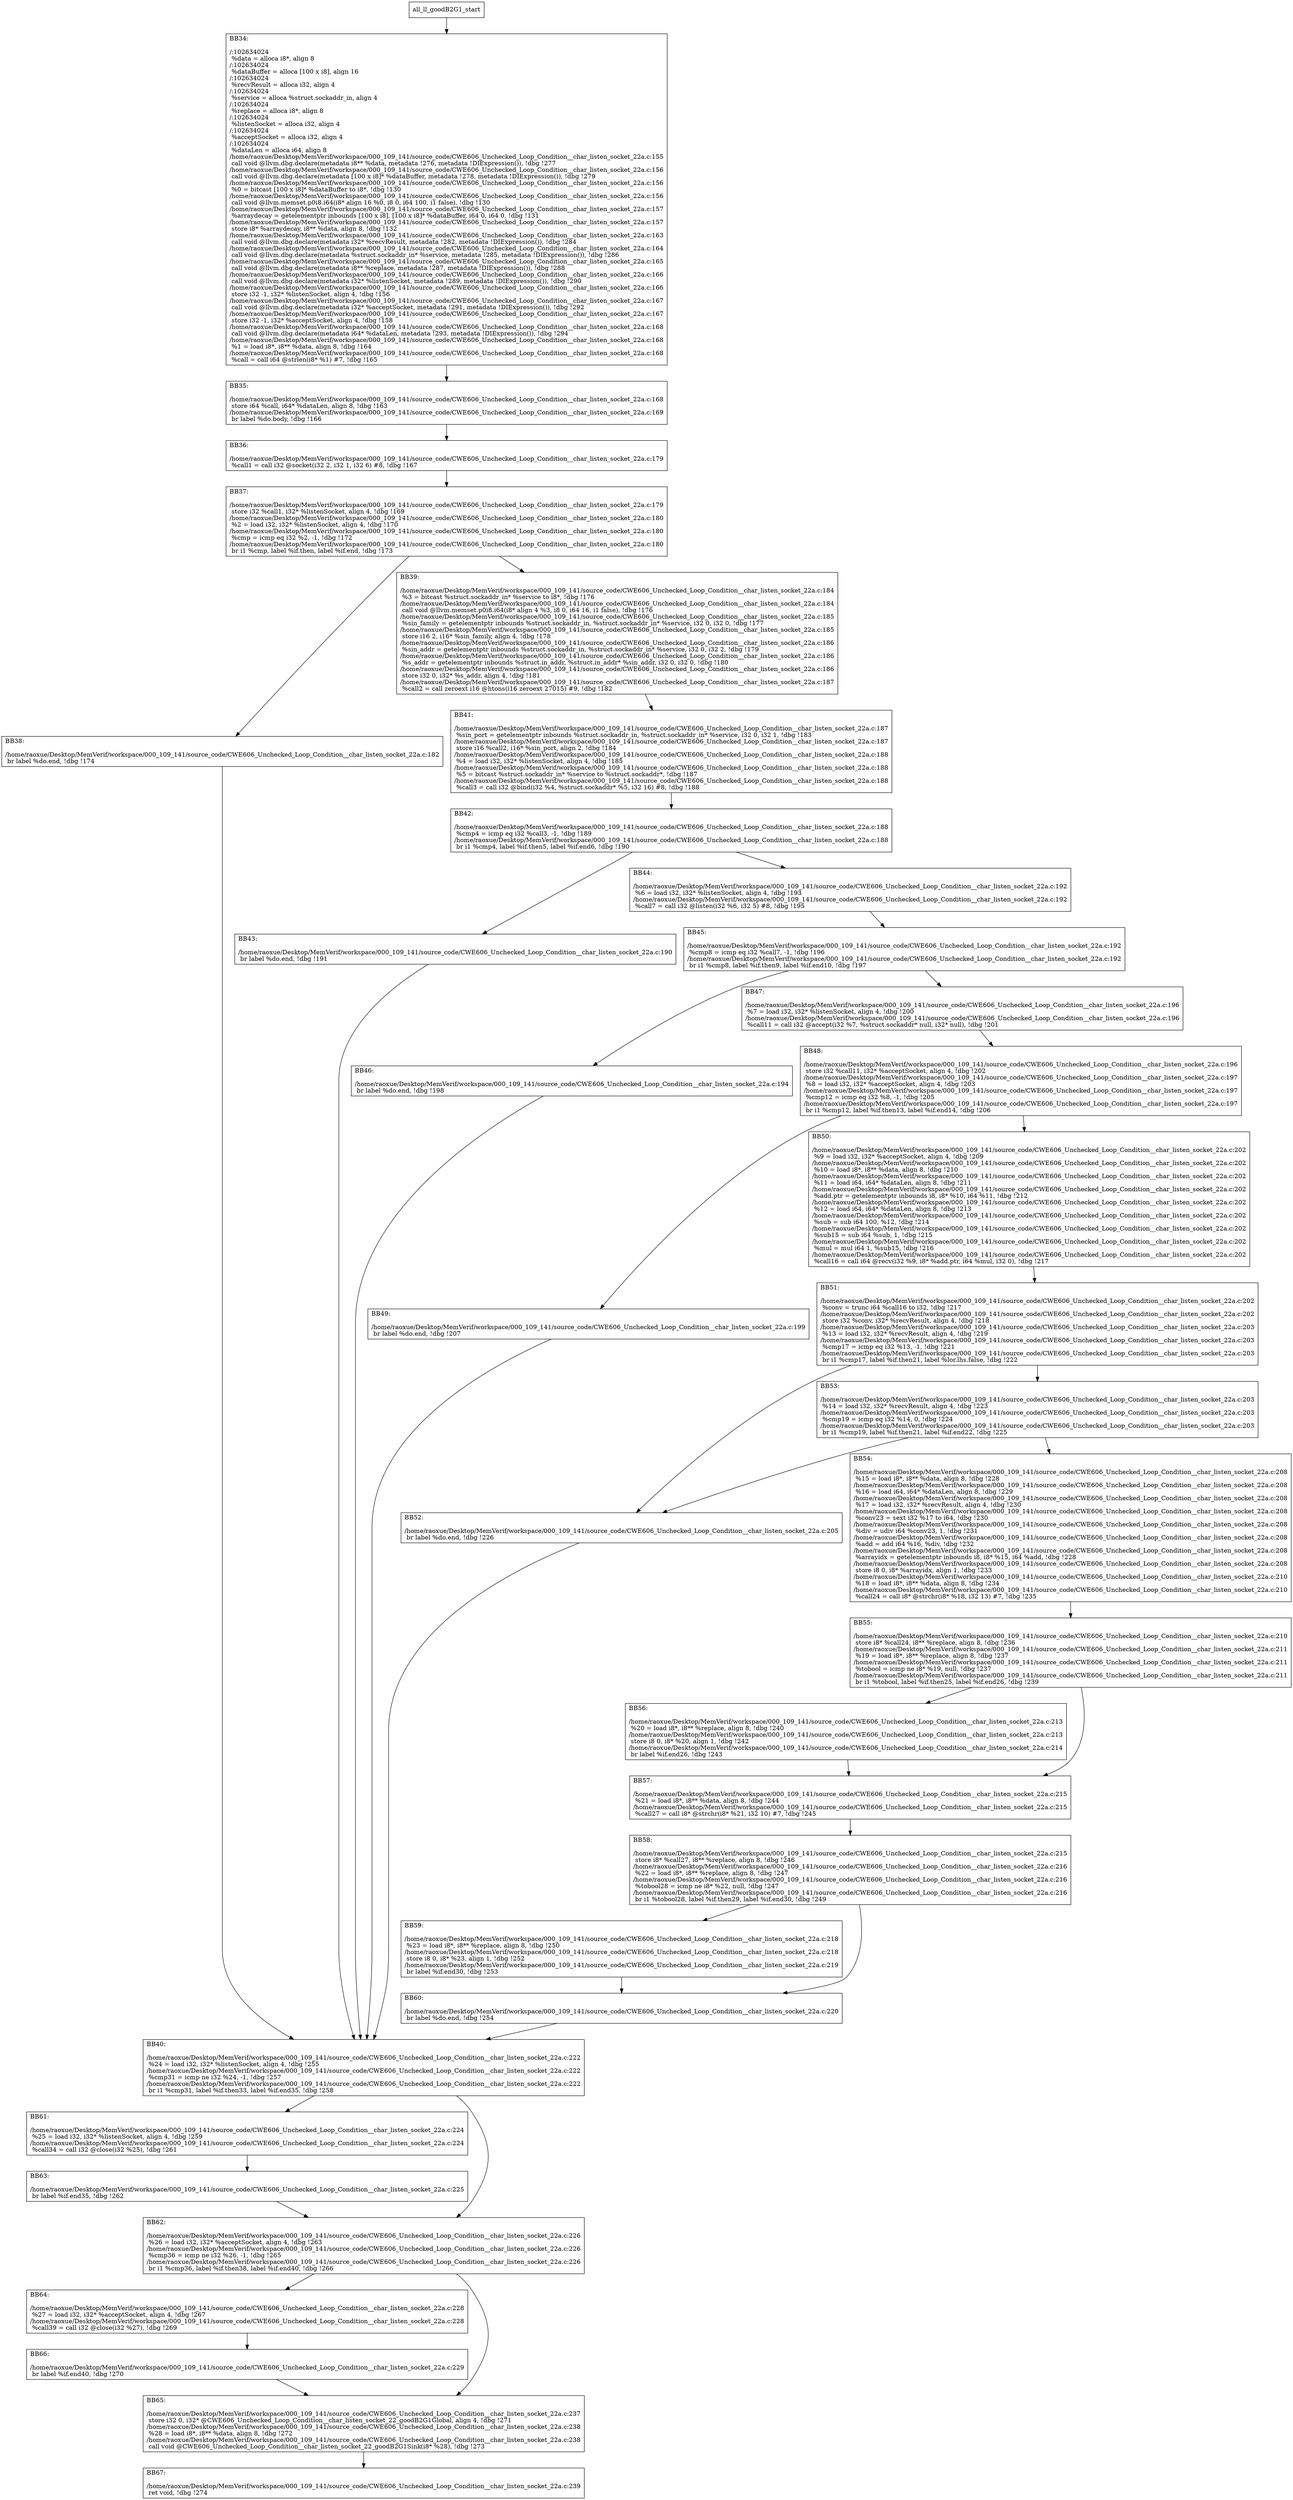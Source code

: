 digraph "CFG for'all_ll_goodB2G1' function" {
	BBall_ll_goodB2G1_start[shape=record,label="{all_ll_goodB2G1_start}"];
	BBall_ll_goodB2G1_start-> all_ll_goodB2G1BB34;
	all_ll_goodB2G1BB34 [shape=record, label="{BB34:\l\l/:102634024\l
  %data = alloca i8*, align 8\l
/:102634024\l
  %dataBuffer = alloca [100 x i8], align 16\l
/:102634024\l
  %recvResult = alloca i32, align 4\l
/:102634024\l
  %service = alloca %struct.sockaddr_in, align 4\l
/:102634024\l
  %replace = alloca i8*, align 8\l
/:102634024\l
  %listenSocket = alloca i32, align 4\l
/:102634024\l
  %acceptSocket = alloca i32, align 4\l
/:102634024\l
  %dataLen = alloca i64, align 8\l
/home/raoxue/Desktop/MemVerif/workspace/000_109_141/source_code/CWE606_Unchecked_Loop_Condition__char_listen_socket_22a.c:155\l
  call void @llvm.dbg.declare(metadata i8** %data, metadata !276, metadata !DIExpression()), !dbg !277\l
/home/raoxue/Desktop/MemVerif/workspace/000_109_141/source_code/CWE606_Unchecked_Loop_Condition__char_listen_socket_22a.c:156\l
  call void @llvm.dbg.declare(metadata [100 x i8]* %dataBuffer, metadata !278, metadata !DIExpression()), !dbg !279\l
/home/raoxue/Desktop/MemVerif/workspace/000_109_141/source_code/CWE606_Unchecked_Loop_Condition__char_listen_socket_22a.c:156\l
  %0 = bitcast [100 x i8]* %dataBuffer to i8*, !dbg !130\l
/home/raoxue/Desktop/MemVerif/workspace/000_109_141/source_code/CWE606_Unchecked_Loop_Condition__char_listen_socket_22a.c:156\l
  call void @llvm.memset.p0i8.i64(i8* align 16 %0, i8 0, i64 100, i1 false), !dbg !130\l
/home/raoxue/Desktop/MemVerif/workspace/000_109_141/source_code/CWE606_Unchecked_Loop_Condition__char_listen_socket_22a.c:157\l
  %arraydecay = getelementptr inbounds [100 x i8], [100 x i8]* %dataBuffer, i64 0, i64 0, !dbg !131\l
/home/raoxue/Desktop/MemVerif/workspace/000_109_141/source_code/CWE606_Unchecked_Loop_Condition__char_listen_socket_22a.c:157\l
  store i8* %arraydecay, i8** %data, align 8, !dbg !132\l
/home/raoxue/Desktop/MemVerif/workspace/000_109_141/source_code/CWE606_Unchecked_Loop_Condition__char_listen_socket_22a.c:163\l
  call void @llvm.dbg.declare(metadata i32* %recvResult, metadata !282, metadata !DIExpression()), !dbg !284\l
/home/raoxue/Desktop/MemVerif/workspace/000_109_141/source_code/CWE606_Unchecked_Loop_Condition__char_listen_socket_22a.c:164\l
  call void @llvm.dbg.declare(metadata %struct.sockaddr_in* %service, metadata !285, metadata !DIExpression()), !dbg !286\l
/home/raoxue/Desktop/MemVerif/workspace/000_109_141/source_code/CWE606_Unchecked_Loop_Condition__char_listen_socket_22a.c:165\l
  call void @llvm.dbg.declare(metadata i8** %replace, metadata !287, metadata !DIExpression()), !dbg !288\l
/home/raoxue/Desktop/MemVerif/workspace/000_109_141/source_code/CWE606_Unchecked_Loop_Condition__char_listen_socket_22a.c:166\l
  call void @llvm.dbg.declare(metadata i32* %listenSocket, metadata !289, metadata !DIExpression()), !dbg !290\l
/home/raoxue/Desktop/MemVerif/workspace/000_109_141/source_code/CWE606_Unchecked_Loop_Condition__char_listen_socket_22a.c:166\l
  store i32 -1, i32* %listenSocket, align 4, !dbg !156\l
/home/raoxue/Desktop/MemVerif/workspace/000_109_141/source_code/CWE606_Unchecked_Loop_Condition__char_listen_socket_22a.c:167\l
  call void @llvm.dbg.declare(metadata i32* %acceptSocket, metadata !291, metadata !DIExpression()), !dbg !292\l
/home/raoxue/Desktop/MemVerif/workspace/000_109_141/source_code/CWE606_Unchecked_Loop_Condition__char_listen_socket_22a.c:167\l
  store i32 -1, i32* %acceptSocket, align 4, !dbg !158\l
/home/raoxue/Desktop/MemVerif/workspace/000_109_141/source_code/CWE606_Unchecked_Loop_Condition__char_listen_socket_22a.c:168\l
  call void @llvm.dbg.declare(metadata i64* %dataLen, metadata !293, metadata !DIExpression()), !dbg !294\l
/home/raoxue/Desktop/MemVerif/workspace/000_109_141/source_code/CWE606_Unchecked_Loop_Condition__char_listen_socket_22a.c:168\l
  %1 = load i8*, i8** %data, align 8, !dbg !164\l
/home/raoxue/Desktop/MemVerif/workspace/000_109_141/source_code/CWE606_Unchecked_Loop_Condition__char_listen_socket_22a.c:168\l
  %call = call i64 @strlen(i8* %1) #7, !dbg !165\l
}"];
	all_ll_goodB2G1BB34-> all_ll_goodB2G1BB35;
	all_ll_goodB2G1BB35 [shape=record, label="{BB35:\l\l/home/raoxue/Desktop/MemVerif/workspace/000_109_141/source_code/CWE606_Unchecked_Loop_Condition__char_listen_socket_22a.c:168\l
  store i64 %call, i64* %dataLen, align 8, !dbg !163\l
/home/raoxue/Desktop/MemVerif/workspace/000_109_141/source_code/CWE606_Unchecked_Loop_Condition__char_listen_socket_22a.c:169\l
  br label %do.body, !dbg !166\l
}"];
	all_ll_goodB2G1BB35-> all_ll_goodB2G1BB36;
	all_ll_goodB2G1BB36 [shape=record, label="{BB36:\l\l/home/raoxue/Desktop/MemVerif/workspace/000_109_141/source_code/CWE606_Unchecked_Loop_Condition__char_listen_socket_22a.c:179\l
  %call1 = call i32 @socket(i32 2, i32 1, i32 6) #8, !dbg !167\l
}"];
	all_ll_goodB2G1BB36-> all_ll_goodB2G1BB37;
	all_ll_goodB2G1BB37 [shape=record, label="{BB37:\l\l/home/raoxue/Desktop/MemVerif/workspace/000_109_141/source_code/CWE606_Unchecked_Loop_Condition__char_listen_socket_22a.c:179\l
  store i32 %call1, i32* %listenSocket, align 4, !dbg !169\l
/home/raoxue/Desktop/MemVerif/workspace/000_109_141/source_code/CWE606_Unchecked_Loop_Condition__char_listen_socket_22a.c:180\l
  %2 = load i32, i32* %listenSocket, align 4, !dbg !170\l
/home/raoxue/Desktop/MemVerif/workspace/000_109_141/source_code/CWE606_Unchecked_Loop_Condition__char_listen_socket_22a.c:180\l
  %cmp = icmp eq i32 %2, -1, !dbg !172\l
/home/raoxue/Desktop/MemVerif/workspace/000_109_141/source_code/CWE606_Unchecked_Loop_Condition__char_listen_socket_22a.c:180\l
  br i1 %cmp, label %if.then, label %if.end, !dbg !173\l
}"];
	all_ll_goodB2G1BB37-> all_ll_goodB2G1BB38;
	all_ll_goodB2G1BB37-> all_ll_goodB2G1BB39;
	all_ll_goodB2G1BB38 [shape=record, label="{BB38:\l\l/home/raoxue/Desktop/MemVerif/workspace/000_109_141/source_code/CWE606_Unchecked_Loop_Condition__char_listen_socket_22a.c:182\l
  br label %do.end, !dbg !174\l
}"];
	all_ll_goodB2G1BB38-> all_ll_goodB2G1BB40;
	all_ll_goodB2G1BB39 [shape=record, label="{BB39:\l\l/home/raoxue/Desktop/MemVerif/workspace/000_109_141/source_code/CWE606_Unchecked_Loop_Condition__char_listen_socket_22a.c:184\l
  %3 = bitcast %struct.sockaddr_in* %service to i8*, !dbg !176\l
/home/raoxue/Desktop/MemVerif/workspace/000_109_141/source_code/CWE606_Unchecked_Loop_Condition__char_listen_socket_22a.c:184\l
  call void @llvm.memset.p0i8.i64(i8* align 4 %3, i8 0, i64 16, i1 false), !dbg !176\l
/home/raoxue/Desktop/MemVerif/workspace/000_109_141/source_code/CWE606_Unchecked_Loop_Condition__char_listen_socket_22a.c:185\l
  %sin_family = getelementptr inbounds %struct.sockaddr_in, %struct.sockaddr_in* %service, i32 0, i32 0, !dbg !177\l
/home/raoxue/Desktop/MemVerif/workspace/000_109_141/source_code/CWE606_Unchecked_Loop_Condition__char_listen_socket_22a.c:185\l
  store i16 2, i16* %sin_family, align 4, !dbg !178\l
/home/raoxue/Desktop/MemVerif/workspace/000_109_141/source_code/CWE606_Unchecked_Loop_Condition__char_listen_socket_22a.c:186\l
  %sin_addr = getelementptr inbounds %struct.sockaddr_in, %struct.sockaddr_in* %service, i32 0, i32 2, !dbg !179\l
/home/raoxue/Desktop/MemVerif/workspace/000_109_141/source_code/CWE606_Unchecked_Loop_Condition__char_listen_socket_22a.c:186\l
  %s_addr = getelementptr inbounds %struct.in_addr, %struct.in_addr* %sin_addr, i32 0, i32 0, !dbg !180\l
/home/raoxue/Desktop/MemVerif/workspace/000_109_141/source_code/CWE606_Unchecked_Loop_Condition__char_listen_socket_22a.c:186\l
  store i32 0, i32* %s_addr, align 4, !dbg !181\l
/home/raoxue/Desktop/MemVerif/workspace/000_109_141/source_code/CWE606_Unchecked_Loop_Condition__char_listen_socket_22a.c:187\l
  %call2 = call zeroext i16 @htons(i16 zeroext 27015) #9, !dbg !182\l
}"];
	all_ll_goodB2G1BB39-> all_ll_goodB2G1BB41;
	all_ll_goodB2G1BB41 [shape=record, label="{BB41:\l\l/home/raoxue/Desktop/MemVerif/workspace/000_109_141/source_code/CWE606_Unchecked_Loop_Condition__char_listen_socket_22a.c:187\l
  %sin_port = getelementptr inbounds %struct.sockaddr_in, %struct.sockaddr_in* %service, i32 0, i32 1, !dbg !183\l
/home/raoxue/Desktop/MemVerif/workspace/000_109_141/source_code/CWE606_Unchecked_Loop_Condition__char_listen_socket_22a.c:187\l
  store i16 %call2, i16* %sin_port, align 2, !dbg !184\l
/home/raoxue/Desktop/MemVerif/workspace/000_109_141/source_code/CWE606_Unchecked_Loop_Condition__char_listen_socket_22a.c:188\l
  %4 = load i32, i32* %listenSocket, align 4, !dbg !185\l
/home/raoxue/Desktop/MemVerif/workspace/000_109_141/source_code/CWE606_Unchecked_Loop_Condition__char_listen_socket_22a.c:188\l
  %5 = bitcast %struct.sockaddr_in* %service to %struct.sockaddr*, !dbg !187\l
/home/raoxue/Desktop/MemVerif/workspace/000_109_141/source_code/CWE606_Unchecked_Loop_Condition__char_listen_socket_22a.c:188\l
  %call3 = call i32 @bind(i32 %4, %struct.sockaddr* %5, i32 16) #8, !dbg !188\l
}"];
	all_ll_goodB2G1BB41-> all_ll_goodB2G1BB42;
	all_ll_goodB2G1BB42 [shape=record, label="{BB42:\l\l/home/raoxue/Desktop/MemVerif/workspace/000_109_141/source_code/CWE606_Unchecked_Loop_Condition__char_listen_socket_22a.c:188\l
  %cmp4 = icmp eq i32 %call3, -1, !dbg !189\l
/home/raoxue/Desktop/MemVerif/workspace/000_109_141/source_code/CWE606_Unchecked_Loop_Condition__char_listen_socket_22a.c:188\l
  br i1 %cmp4, label %if.then5, label %if.end6, !dbg !190\l
}"];
	all_ll_goodB2G1BB42-> all_ll_goodB2G1BB43;
	all_ll_goodB2G1BB42-> all_ll_goodB2G1BB44;
	all_ll_goodB2G1BB43 [shape=record, label="{BB43:\l\l/home/raoxue/Desktop/MemVerif/workspace/000_109_141/source_code/CWE606_Unchecked_Loop_Condition__char_listen_socket_22a.c:190\l
  br label %do.end, !dbg !191\l
}"];
	all_ll_goodB2G1BB43-> all_ll_goodB2G1BB40;
	all_ll_goodB2G1BB44 [shape=record, label="{BB44:\l\l/home/raoxue/Desktop/MemVerif/workspace/000_109_141/source_code/CWE606_Unchecked_Loop_Condition__char_listen_socket_22a.c:192\l
  %6 = load i32, i32* %listenSocket, align 4, !dbg !193\l
/home/raoxue/Desktop/MemVerif/workspace/000_109_141/source_code/CWE606_Unchecked_Loop_Condition__char_listen_socket_22a.c:192\l
  %call7 = call i32 @listen(i32 %6, i32 5) #8, !dbg !195\l
}"];
	all_ll_goodB2G1BB44-> all_ll_goodB2G1BB45;
	all_ll_goodB2G1BB45 [shape=record, label="{BB45:\l\l/home/raoxue/Desktop/MemVerif/workspace/000_109_141/source_code/CWE606_Unchecked_Loop_Condition__char_listen_socket_22a.c:192\l
  %cmp8 = icmp eq i32 %call7, -1, !dbg !196\l
/home/raoxue/Desktop/MemVerif/workspace/000_109_141/source_code/CWE606_Unchecked_Loop_Condition__char_listen_socket_22a.c:192\l
  br i1 %cmp8, label %if.then9, label %if.end10, !dbg !197\l
}"];
	all_ll_goodB2G1BB45-> all_ll_goodB2G1BB46;
	all_ll_goodB2G1BB45-> all_ll_goodB2G1BB47;
	all_ll_goodB2G1BB46 [shape=record, label="{BB46:\l\l/home/raoxue/Desktop/MemVerif/workspace/000_109_141/source_code/CWE606_Unchecked_Loop_Condition__char_listen_socket_22a.c:194\l
  br label %do.end, !dbg !198\l
}"];
	all_ll_goodB2G1BB46-> all_ll_goodB2G1BB40;
	all_ll_goodB2G1BB47 [shape=record, label="{BB47:\l\l/home/raoxue/Desktop/MemVerif/workspace/000_109_141/source_code/CWE606_Unchecked_Loop_Condition__char_listen_socket_22a.c:196\l
  %7 = load i32, i32* %listenSocket, align 4, !dbg !200\l
/home/raoxue/Desktop/MemVerif/workspace/000_109_141/source_code/CWE606_Unchecked_Loop_Condition__char_listen_socket_22a.c:196\l
  %call11 = call i32 @accept(i32 %7, %struct.sockaddr* null, i32* null), !dbg !201\l
}"];
	all_ll_goodB2G1BB47-> all_ll_goodB2G1BB48;
	all_ll_goodB2G1BB48 [shape=record, label="{BB48:\l\l/home/raoxue/Desktop/MemVerif/workspace/000_109_141/source_code/CWE606_Unchecked_Loop_Condition__char_listen_socket_22a.c:196\l
  store i32 %call11, i32* %acceptSocket, align 4, !dbg !202\l
/home/raoxue/Desktop/MemVerif/workspace/000_109_141/source_code/CWE606_Unchecked_Loop_Condition__char_listen_socket_22a.c:197\l
  %8 = load i32, i32* %acceptSocket, align 4, !dbg !203\l
/home/raoxue/Desktop/MemVerif/workspace/000_109_141/source_code/CWE606_Unchecked_Loop_Condition__char_listen_socket_22a.c:197\l
  %cmp12 = icmp eq i32 %8, -1, !dbg !205\l
/home/raoxue/Desktop/MemVerif/workspace/000_109_141/source_code/CWE606_Unchecked_Loop_Condition__char_listen_socket_22a.c:197\l
  br i1 %cmp12, label %if.then13, label %if.end14, !dbg !206\l
}"];
	all_ll_goodB2G1BB48-> all_ll_goodB2G1BB49;
	all_ll_goodB2G1BB48-> all_ll_goodB2G1BB50;
	all_ll_goodB2G1BB49 [shape=record, label="{BB49:\l\l/home/raoxue/Desktop/MemVerif/workspace/000_109_141/source_code/CWE606_Unchecked_Loop_Condition__char_listen_socket_22a.c:199\l
  br label %do.end, !dbg !207\l
}"];
	all_ll_goodB2G1BB49-> all_ll_goodB2G1BB40;
	all_ll_goodB2G1BB50 [shape=record, label="{BB50:\l\l/home/raoxue/Desktop/MemVerif/workspace/000_109_141/source_code/CWE606_Unchecked_Loop_Condition__char_listen_socket_22a.c:202\l
  %9 = load i32, i32* %acceptSocket, align 4, !dbg !209\l
/home/raoxue/Desktop/MemVerif/workspace/000_109_141/source_code/CWE606_Unchecked_Loop_Condition__char_listen_socket_22a.c:202\l
  %10 = load i8*, i8** %data, align 8, !dbg !210\l
/home/raoxue/Desktop/MemVerif/workspace/000_109_141/source_code/CWE606_Unchecked_Loop_Condition__char_listen_socket_22a.c:202\l
  %11 = load i64, i64* %dataLen, align 8, !dbg !211\l
/home/raoxue/Desktop/MemVerif/workspace/000_109_141/source_code/CWE606_Unchecked_Loop_Condition__char_listen_socket_22a.c:202\l
  %add.ptr = getelementptr inbounds i8, i8* %10, i64 %11, !dbg !212\l
/home/raoxue/Desktop/MemVerif/workspace/000_109_141/source_code/CWE606_Unchecked_Loop_Condition__char_listen_socket_22a.c:202\l
  %12 = load i64, i64* %dataLen, align 8, !dbg !213\l
/home/raoxue/Desktop/MemVerif/workspace/000_109_141/source_code/CWE606_Unchecked_Loop_Condition__char_listen_socket_22a.c:202\l
  %sub = sub i64 100, %12, !dbg !214\l
/home/raoxue/Desktop/MemVerif/workspace/000_109_141/source_code/CWE606_Unchecked_Loop_Condition__char_listen_socket_22a.c:202\l
  %sub15 = sub i64 %sub, 1, !dbg !215\l
/home/raoxue/Desktop/MemVerif/workspace/000_109_141/source_code/CWE606_Unchecked_Loop_Condition__char_listen_socket_22a.c:202\l
  %mul = mul i64 1, %sub15, !dbg !216\l
/home/raoxue/Desktop/MemVerif/workspace/000_109_141/source_code/CWE606_Unchecked_Loop_Condition__char_listen_socket_22a.c:202\l
  %call16 = call i64 @recv(i32 %9, i8* %add.ptr, i64 %mul, i32 0), !dbg !217\l
}"];
	all_ll_goodB2G1BB50-> all_ll_goodB2G1BB51;
	all_ll_goodB2G1BB51 [shape=record, label="{BB51:\l\l/home/raoxue/Desktop/MemVerif/workspace/000_109_141/source_code/CWE606_Unchecked_Loop_Condition__char_listen_socket_22a.c:202\l
  %conv = trunc i64 %call16 to i32, !dbg !217\l
/home/raoxue/Desktop/MemVerif/workspace/000_109_141/source_code/CWE606_Unchecked_Loop_Condition__char_listen_socket_22a.c:202\l
  store i32 %conv, i32* %recvResult, align 4, !dbg !218\l
/home/raoxue/Desktop/MemVerif/workspace/000_109_141/source_code/CWE606_Unchecked_Loop_Condition__char_listen_socket_22a.c:203\l
  %13 = load i32, i32* %recvResult, align 4, !dbg !219\l
/home/raoxue/Desktop/MemVerif/workspace/000_109_141/source_code/CWE606_Unchecked_Loop_Condition__char_listen_socket_22a.c:203\l
  %cmp17 = icmp eq i32 %13, -1, !dbg !221\l
/home/raoxue/Desktop/MemVerif/workspace/000_109_141/source_code/CWE606_Unchecked_Loop_Condition__char_listen_socket_22a.c:203\l
  br i1 %cmp17, label %if.then21, label %lor.lhs.false, !dbg !222\l
}"];
	all_ll_goodB2G1BB51-> all_ll_goodB2G1BB52;
	all_ll_goodB2G1BB51-> all_ll_goodB2G1BB53;
	all_ll_goodB2G1BB53 [shape=record, label="{BB53:\l\l/home/raoxue/Desktop/MemVerif/workspace/000_109_141/source_code/CWE606_Unchecked_Loop_Condition__char_listen_socket_22a.c:203\l
  %14 = load i32, i32* %recvResult, align 4, !dbg !223\l
/home/raoxue/Desktop/MemVerif/workspace/000_109_141/source_code/CWE606_Unchecked_Loop_Condition__char_listen_socket_22a.c:203\l
  %cmp19 = icmp eq i32 %14, 0, !dbg !224\l
/home/raoxue/Desktop/MemVerif/workspace/000_109_141/source_code/CWE606_Unchecked_Loop_Condition__char_listen_socket_22a.c:203\l
  br i1 %cmp19, label %if.then21, label %if.end22, !dbg !225\l
}"];
	all_ll_goodB2G1BB53-> all_ll_goodB2G1BB52;
	all_ll_goodB2G1BB53-> all_ll_goodB2G1BB54;
	all_ll_goodB2G1BB52 [shape=record, label="{BB52:\l\l/home/raoxue/Desktop/MemVerif/workspace/000_109_141/source_code/CWE606_Unchecked_Loop_Condition__char_listen_socket_22a.c:205\l
  br label %do.end, !dbg !226\l
}"];
	all_ll_goodB2G1BB52-> all_ll_goodB2G1BB40;
	all_ll_goodB2G1BB54 [shape=record, label="{BB54:\l\l/home/raoxue/Desktop/MemVerif/workspace/000_109_141/source_code/CWE606_Unchecked_Loop_Condition__char_listen_socket_22a.c:208\l
  %15 = load i8*, i8** %data, align 8, !dbg !228\l
/home/raoxue/Desktop/MemVerif/workspace/000_109_141/source_code/CWE606_Unchecked_Loop_Condition__char_listen_socket_22a.c:208\l
  %16 = load i64, i64* %dataLen, align 8, !dbg !229\l
/home/raoxue/Desktop/MemVerif/workspace/000_109_141/source_code/CWE606_Unchecked_Loop_Condition__char_listen_socket_22a.c:208\l
  %17 = load i32, i32* %recvResult, align 4, !dbg !230\l
/home/raoxue/Desktop/MemVerif/workspace/000_109_141/source_code/CWE606_Unchecked_Loop_Condition__char_listen_socket_22a.c:208\l
  %conv23 = sext i32 %17 to i64, !dbg !230\l
/home/raoxue/Desktop/MemVerif/workspace/000_109_141/source_code/CWE606_Unchecked_Loop_Condition__char_listen_socket_22a.c:208\l
  %div = udiv i64 %conv23, 1, !dbg !231\l
/home/raoxue/Desktop/MemVerif/workspace/000_109_141/source_code/CWE606_Unchecked_Loop_Condition__char_listen_socket_22a.c:208\l
  %add = add i64 %16, %div, !dbg !232\l
/home/raoxue/Desktop/MemVerif/workspace/000_109_141/source_code/CWE606_Unchecked_Loop_Condition__char_listen_socket_22a.c:208\l
  %arrayidx = getelementptr inbounds i8, i8* %15, i64 %add, !dbg !228\l
/home/raoxue/Desktop/MemVerif/workspace/000_109_141/source_code/CWE606_Unchecked_Loop_Condition__char_listen_socket_22a.c:208\l
  store i8 0, i8* %arrayidx, align 1, !dbg !233\l
/home/raoxue/Desktop/MemVerif/workspace/000_109_141/source_code/CWE606_Unchecked_Loop_Condition__char_listen_socket_22a.c:210\l
  %18 = load i8*, i8** %data, align 8, !dbg !234\l
/home/raoxue/Desktop/MemVerif/workspace/000_109_141/source_code/CWE606_Unchecked_Loop_Condition__char_listen_socket_22a.c:210\l
  %call24 = call i8* @strchr(i8* %18, i32 13) #7, !dbg !235\l
}"];
	all_ll_goodB2G1BB54-> all_ll_goodB2G1BB55;
	all_ll_goodB2G1BB55 [shape=record, label="{BB55:\l\l/home/raoxue/Desktop/MemVerif/workspace/000_109_141/source_code/CWE606_Unchecked_Loop_Condition__char_listen_socket_22a.c:210\l
  store i8* %call24, i8** %replace, align 8, !dbg !236\l
/home/raoxue/Desktop/MemVerif/workspace/000_109_141/source_code/CWE606_Unchecked_Loop_Condition__char_listen_socket_22a.c:211\l
  %19 = load i8*, i8** %replace, align 8, !dbg !237\l
/home/raoxue/Desktop/MemVerif/workspace/000_109_141/source_code/CWE606_Unchecked_Loop_Condition__char_listen_socket_22a.c:211\l
  %tobool = icmp ne i8* %19, null, !dbg !237\l
/home/raoxue/Desktop/MemVerif/workspace/000_109_141/source_code/CWE606_Unchecked_Loop_Condition__char_listen_socket_22a.c:211\l
  br i1 %tobool, label %if.then25, label %if.end26, !dbg !239\l
}"];
	all_ll_goodB2G1BB55-> all_ll_goodB2G1BB56;
	all_ll_goodB2G1BB55-> all_ll_goodB2G1BB57;
	all_ll_goodB2G1BB56 [shape=record, label="{BB56:\l\l/home/raoxue/Desktop/MemVerif/workspace/000_109_141/source_code/CWE606_Unchecked_Loop_Condition__char_listen_socket_22a.c:213\l
  %20 = load i8*, i8** %replace, align 8, !dbg !240\l
/home/raoxue/Desktop/MemVerif/workspace/000_109_141/source_code/CWE606_Unchecked_Loop_Condition__char_listen_socket_22a.c:213\l
  store i8 0, i8* %20, align 1, !dbg !242\l
/home/raoxue/Desktop/MemVerif/workspace/000_109_141/source_code/CWE606_Unchecked_Loop_Condition__char_listen_socket_22a.c:214\l
  br label %if.end26, !dbg !243\l
}"];
	all_ll_goodB2G1BB56-> all_ll_goodB2G1BB57;
	all_ll_goodB2G1BB57 [shape=record, label="{BB57:\l\l/home/raoxue/Desktop/MemVerif/workspace/000_109_141/source_code/CWE606_Unchecked_Loop_Condition__char_listen_socket_22a.c:215\l
  %21 = load i8*, i8** %data, align 8, !dbg !244\l
/home/raoxue/Desktop/MemVerif/workspace/000_109_141/source_code/CWE606_Unchecked_Loop_Condition__char_listen_socket_22a.c:215\l
  %call27 = call i8* @strchr(i8* %21, i32 10) #7, !dbg !245\l
}"];
	all_ll_goodB2G1BB57-> all_ll_goodB2G1BB58;
	all_ll_goodB2G1BB58 [shape=record, label="{BB58:\l\l/home/raoxue/Desktop/MemVerif/workspace/000_109_141/source_code/CWE606_Unchecked_Loop_Condition__char_listen_socket_22a.c:215\l
  store i8* %call27, i8** %replace, align 8, !dbg !246\l
/home/raoxue/Desktop/MemVerif/workspace/000_109_141/source_code/CWE606_Unchecked_Loop_Condition__char_listen_socket_22a.c:216\l
  %22 = load i8*, i8** %replace, align 8, !dbg !247\l
/home/raoxue/Desktop/MemVerif/workspace/000_109_141/source_code/CWE606_Unchecked_Loop_Condition__char_listen_socket_22a.c:216\l
  %tobool28 = icmp ne i8* %22, null, !dbg !247\l
/home/raoxue/Desktop/MemVerif/workspace/000_109_141/source_code/CWE606_Unchecked_Loop_Condition__char_listen_socket_22a.c:216\l
  br i1 %tobool28, label %if.then29, label %if.end30, !dbg !249\l
}"];
	all_ll_goodB2G1BB58-> all_ll_goodB2G1BB59;
	all_ll_goodB2G1BB58-> all_ll_goodB2G1BB60;
	all_ll_goodB2G1BB59 [shape=record, label="{BB59:\l\l/home/raoxue/Desktop/MemVerif/workspace/000_109_141/source_code/CWE606_Unchecked_Loop_Condition__char_listen_socket_22a.c:218\l
  %23 = load i8*, i8** %replace, align 8, !dbg !250\l
/home/raoxue/Desktop/MemVerif/workspace/000_109_141/source_code/CWE606_Unchecked_Loop_Condition__char_listen_socket_22a.c:218\l
  store i8 0, i8* %23, align 1, !dbg !252\l
/home/raoxue/Desktop/MemVerif/workspace/000_109_141/source_code/CWE606_Unchecked_Loop_Condition__char_listen_socket_22a.c:219\l
  br label %if.end30, !dbg !253\l
}"];
	all_ll_goodB2G1BB59-> all_ll_goodB2G1BB60;
	all_ll_goodB2G1BB60 [shape=record, label="{BB60:\l\l/home/raoxue/Desktop/MemVerif/workspace/000_109_141/source_code/CWE606_Unchecked_Loop_Condition__char_listen_socket_22a.c:220\l
  br label %do.end, !dbg !254\l
}"];
	all_ll_goodB2G1BB60-> all_ll_goodB2G1BB40;
	all_ll_goodB2G1BB40 [shape=record, label="{BB40:\l\l/home/raoxue/Desktop/MemVerif/workspace/000_109_141/source_code/CWE606_Unchecked_Loop_Condition__char_listen_socket_22a.c:222\l
  %24 = load i32, i32* %listenSocket, align 4, !dbg !255\l
/home/raoxue/Desktop/MemVerif/workspace/000_109_141/source_code/CWE606_Unchecked_Loop_Condition__char_listen_socket_22a.c:222\l
  %cmp31 = icmp ne i32 %24, -1, !dbg !257\l
/home/raoxue/Desktop/MemVerif/workspace/000_109_141/source_code/CWE606_Unchecked_Loop_Condition__char_listen_socket_22a.c:222\l
  br i1 %cmp31, label %if.then33, label %if.end35, !dbg !258\l
}"];
	all_ll_goodB2G1BB40-> all_ll_goodB2G1BB61;
	all_ll_goodB2G1BB40-> all_ll_goodB2G1BB62;
	all_ll_goodB2G1BB61 [shape=record, label="{BB61:\l\l/home/raoxue/Desktop/MemVerif/workspace/000_109_141/source_code/CWE606_Unchecked_Loop_Condition__char_listen_socket_22a.c:224\l
  %25 = load i32, i32* %listenSocket, align 4, !dbg !259\l
/home/raoxue/Desktop/MemVerif/workspace/000_109_141/source_code/CWE606_Unchecked_Loop_Condition__char_listen_socket_22a.c:224\l
  %call34 = call i32 @close(i32 %25), !dbg !261\l
}"];
	all_ll_goodB2G1BB61-> all_ll_goodB2G1BB63;
	all_ll_goodB2G1BB63 [shape=record, label="{BB63:\l\l/home/raoxue/Desktop/MemVerif/workspace/000_109_141/source_code/CWE606_Unchecked_Loop_Condition__char_listen_socket_22a.c:225\l
  br label %if.end35, !dbg !262\l
}"];
	all_ll_goodB2G1BB63-> all_ll_goodB2G1BB62;
	all_ll_goodB2G1BB62 [shape=record, label="{BB62:\l\l/home/raoxue/Desktop/MemVerif/workspace/000_109_141/source_code/CWE606_Unchecked_Loop_Condition__char_listen_socket_22a.c:226\l
  %26 = load i32, i32* %acceptSocket, align 4, !dbg !263\l
/home/raoxue/Desktop/MemVerif/workspace/000_109_141/source_code/CWE606_Unchecked_Loop_Condition__char_listen_socket_22a.c:226\l
  %cmp36 = icmp ne i32 %26, -1, !dbg !265\l
/home/raoxue/Desktop/MemVerif/workspace/000_109_141/source_code/CWE606_Unchecked_Loop_Condition__char_listen_socket_22a.c:226\l
  br i1 %cmp36, label %if.then38, label %if.end40, !dbg !266\l
}"];
	all_ll_goodB2G1BB62-> all_ll_goodB2G1BB64;
	all_ll_goodB2G1BB62-> all_ll_goodB2G1BB65;
	all_ll_goodB2G1BB64 [shape=record, label="{BB64:\l\l/home/raoxue/Desktop/MemVerif/workspace/000_109_141/source_code/CWE606_Unchecked_Loop_Condition__char_listen_socket_22a.c:228\l
  %27 = load i32, i32* %acceptSocket, align 4, !dbg !267\l
/home/raoxue/Desktop/MemVerif/workspace/000_109_141/source_code/CWE606_Unchecked_Loop_Condition__char_listen_socket_22a.c:228\l
  %call39 = call i32 @close(i32 %27), !dbg !269\l
}"];
	all_ll_goodB2G1BB64-> all_ll_goodB2G1BB66;
	all_ll_goodB2G1BB66 [shape=record, label="{BB66:\l\l/home/raoxue/Desktop/MemVerif/workspace/000_109_141/source_code/CWE606_Unchecked_Loop_Condition__char_listen_socket_22a.c:229\l
  br label %if.end40, !dbg !270\l
}"];
	all_ll_goodB2G1BB66-> all_ll_goodB2G1BB65;
	all_ll_goodB2G1BB65 [shape=record, label="{BB65:\l\l/home/raoxue/Desktop/MemVerif/workspace/000_109_141/source_code/CWE606_Unchecked_Loop_Condition__char_listen_socket_22a.c:237\l
  store i32 0, i32* @CWE606_Unchecked_Loop_Condition__char_listen_socket_22_goodB2G1Global, align 4, !dbg !271\l
/home/raoxue/Desktop/MemVerif/workspace/000_109_141/source_code/CWE606_Unchecked_Loop_Condition__char_listen_socket_22a.c:238\l
  %28 = load i8*, i8** %data, align 8, !dbg !272\l
/home/raoxue/Desktop/MemVerif/workspace/000_109_141/source_code/CWE606_Unchecked_Loop_Condition__char_listen_socket_22a.c:238\l
  call void @CWE606_Unchecked_Loop_Condition__char_listen_socket_22_goodB2G1Sink(i8* %28), !dbg !273\l
}"];
	all_ll_goodB2G1BB65-> all_ll_goodB2G1BB67;
	all_ll_goodB2G1BB67 [shape=record, label="{BB67:\l\l/home/raoxue/Desktop/MemVerif/workspace/000_109_141/source_code/CWE606_Unchecked_Loop_Condition__char_listen_socket_22a.c:239\l
  ret void, !dbg !274\l
}"];
}
